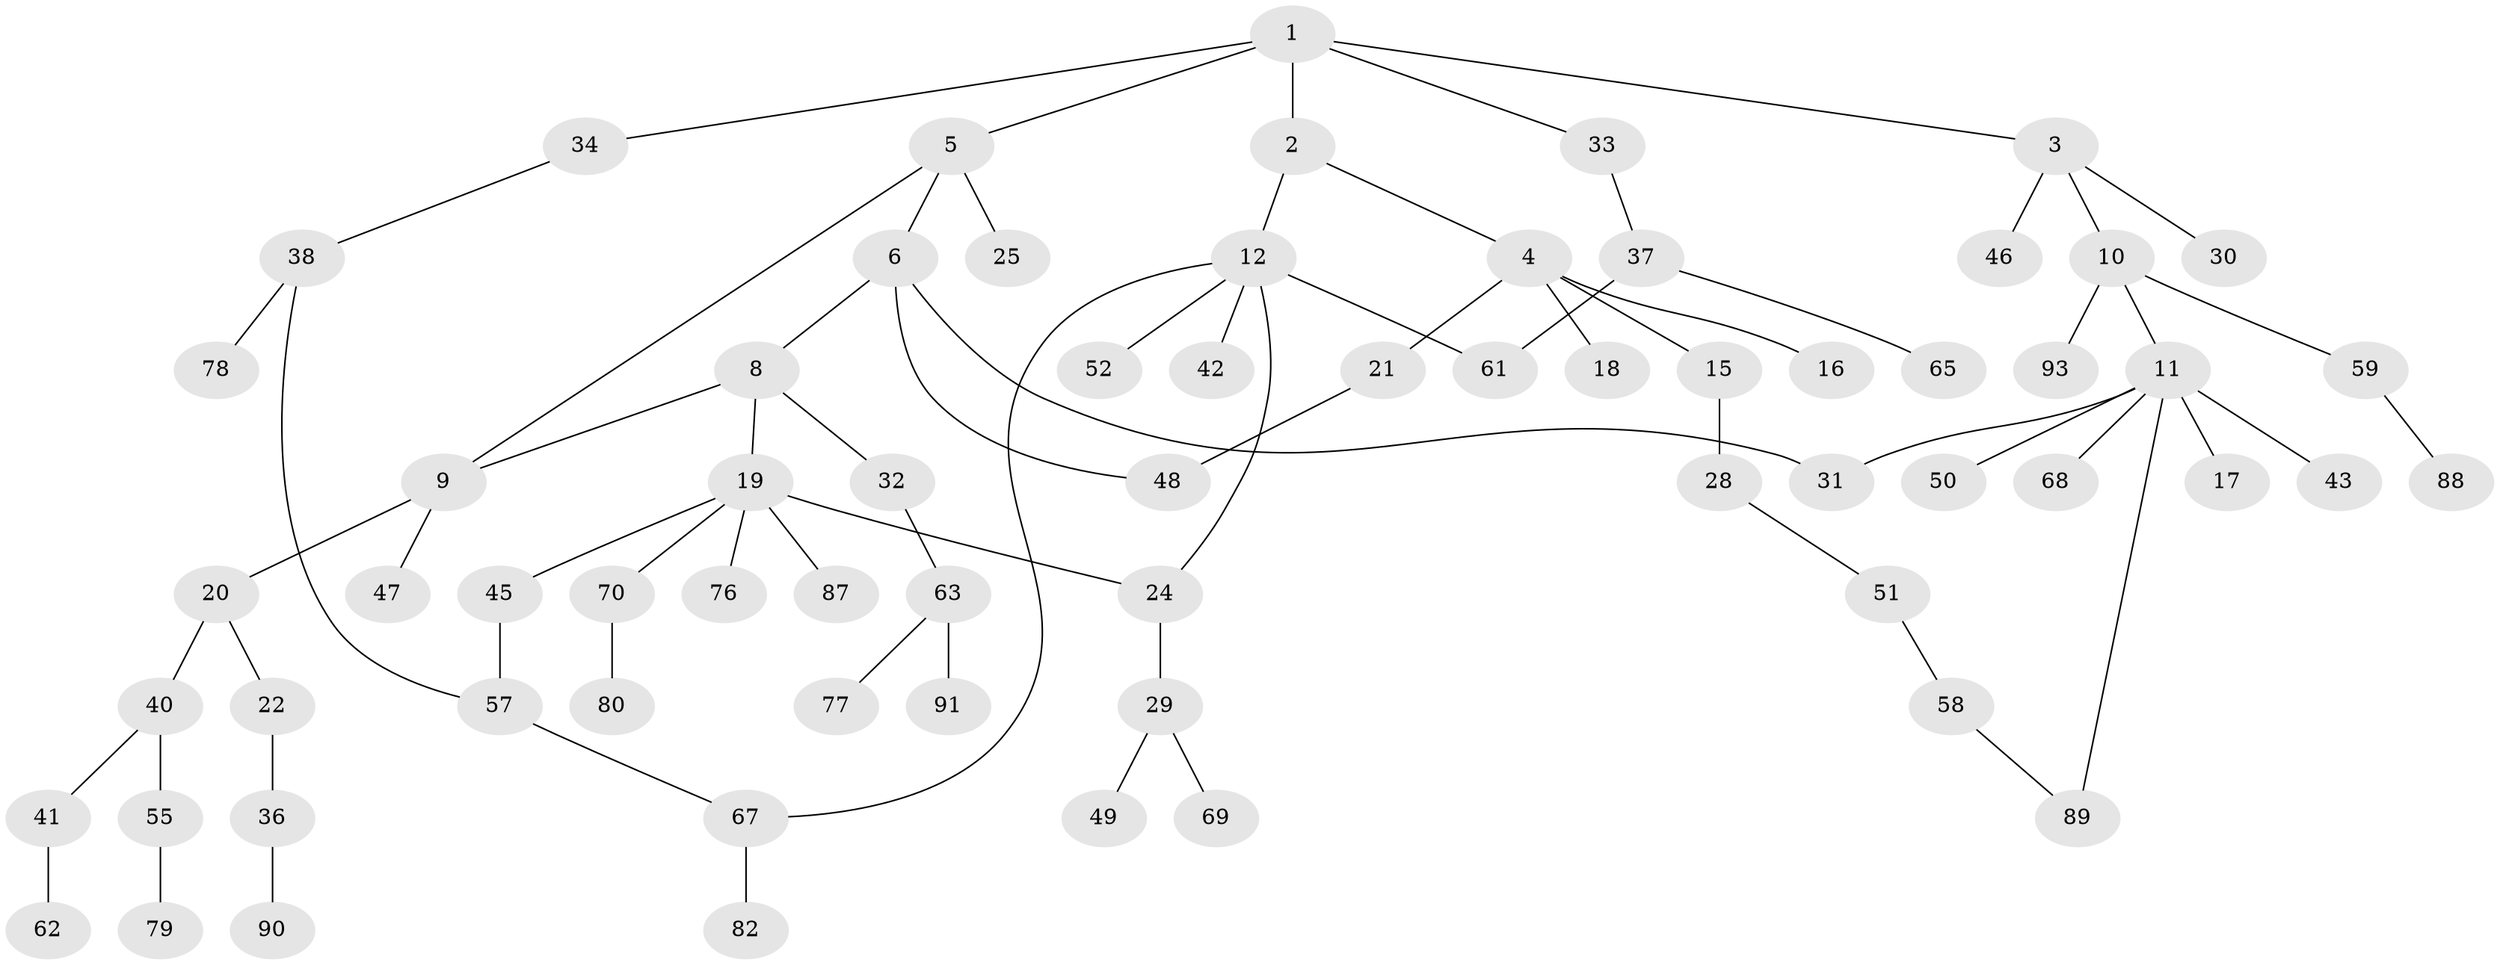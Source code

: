 // Generated by graph-tools (version 1.1) at 2025/23/03/03/25 07:23:30]
// undirected, 67 vertices, 74 edges
graph export_dot {
graph [start="1"]
  node [color=gray90,style=filled];
  1 [super="+26"];
  2;
  3 [super="+27"];
  4 [super="+14"];
  5 [super="+7"];
  6 [super="+13"];
  8;
  9 [super="+44"];
  10;
  11 [super="+39"];
  12 [super="+35"];
  15 [super="+23"];
  16;
  17;
  18;
  19 [super="+81"];
  20 [super="+74"];
  21;
  22;
  24 [super="+71"];
  25;
  28;
  29;
  30;
  31;
  32;
  33;
  34;
  36 [super="+64"];
  37 [super="+84"];
  38 [super="+56"];
  40 [super="+83"];
  41;
  42;
  43;
  45 [super="+53"];
  46;
  47;
  48 [super="+54"];
  49 [super="+92"];
  50 [super="+86"];
  51 [super="+60"];
  52;
  55;
  57 [super="+66"];
  58;
  59 [super="+73"];
  61;
  62;
  63 [super="+72"];
  65;
  67 [super="+75"];
  68;
  69;
  70;
  76;
  77;
  78;
  79 [super="+85"];
  80;
  82;
  87;
  88;
  89;
  90;
  91;
  93;
  1 -- 2;
  1 -- 3;
  1 -- 5;
  1 -- 34;
  1 -- 33;
  2 -- 4;
  2 -- 12;
  3 -- 10;
  3 -- 46;
  3 -- 30;
  4 -- 16;
  4 -- 21;
  4 -- 18;
  4 -- 15;
  5 -- 6;
  5 -- 25;
  5 -- 9;
  6 -- 8;
  6 -- 48;
  6 -- 31;
  8 -- 9;
  8 -- 19;
  8 -- 32;
  9 -- 20;
  9 -- 47;
  10 -- 11;
  10 -- 59;
  10 -- 93;
  11 -- 17;
  11 -- 43;
  11 -- 50;
  11 -- 68;
  11 -- 31;
  11 -- 89;
  12 -- 24;
  12 -- 61;
  12 -- 42;
  12 -- 52;
  12 -- 67;
  15 -- 28;
  19 -- 45;
  19 -- 70;
  19 -- 76;
  19 -- 24;
  19 -- 87;
  20 -- 22;
  20 -- 40;
  21 -- 48;
  22 -- 36;
  24 -- 29;
  28 -- 51;
  29 -- 49;
  29 -- 69;
  32 -- 63;
  33 -- 37;
  34 -- 38;
  36 -- 90;
  37 -- 61;
  37 -- 65;
  38 -- 78;
  38 -- 57;
  40 -- 41;
  40 -- 55;
  41 -- 62;
  45 -- 57;
  51 -- 58;
  55 -- 79;
  57 -- 67;
  58 -- 89;
  59 -- 88;
  63 -- 91;
  63 -- 77;
  67 -- 82;
  70 -- 80;
}
